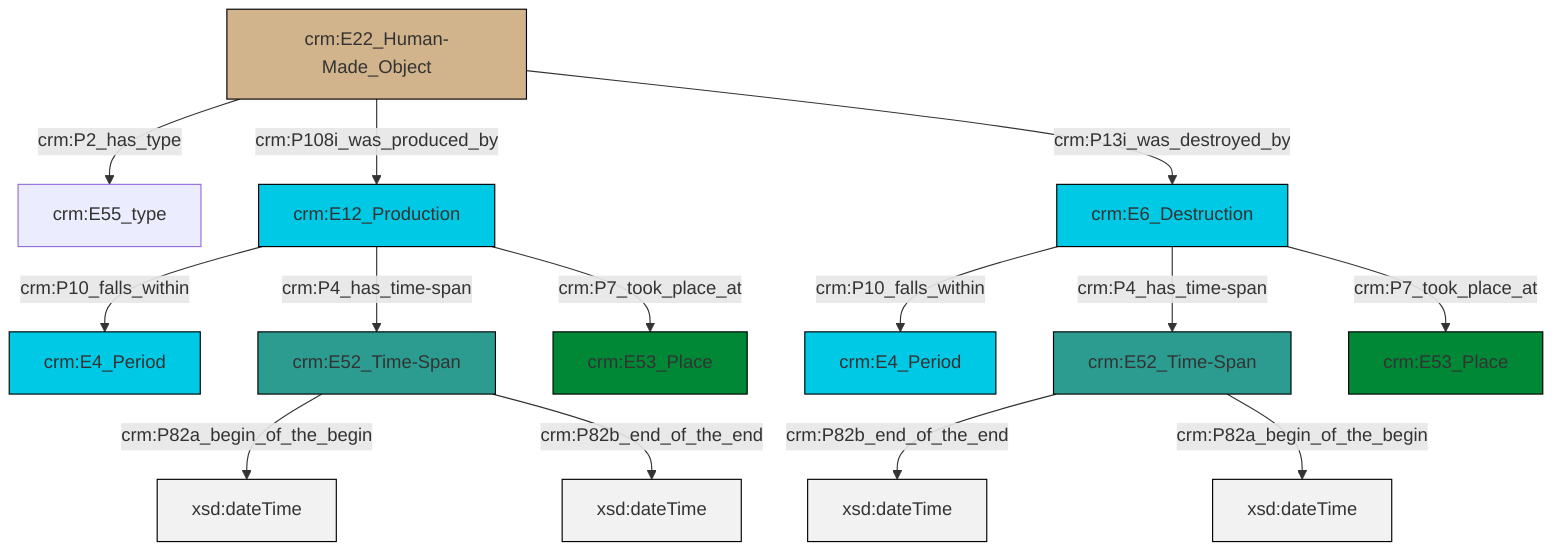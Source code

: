 graph TD
classDef Literal fill:#f2f2f2,stroke:#000000;
classDef CRM_Entity fill:#FFFFFF,stroke:#000000;
classDef Temporal_Entity fill:#00C9E6, stroke:#000000;
classDef Type fill:#E18312, stroke:#000000;
classDef Time-Span fill:#2C9C91, stroke:#000000;
classDef Appellation fill:#FFEB7F, stroke:#000000;
classDef Place fill:#008836, stroke:#000000;
classDef Persistent_Item fill:#B266B2, stroke:#000000;
classDef Conceptual_Object fill:#FFD700, stroke:#000000;
classDef Physical_Thing fill:#D2B48C, stroke:#000000;
classDef Actor fill:#f58aad, stroke:#000000;
classDef PC_Classes fill:#4ce600, stroke:#000000;
classDef Multi fill:#cccccc,stroke:#000000;

0["crm:E12_Production"]:::Temporal_Entity -->|crm:P10_falls_within| 1["crm:E4_Period"]:::Temporal_Entity
7["crm:E52_Time-Span"]:::Time-Span -->|crm:P82b_end_of_the_end| 8[xsd:dateTime]:::Literal
4["crm:E22_Human-Made_Object"]:::Physical_Thing -->|crm:P2_has_type| 9["crm:E55_type"]:::Default
11["crm:E6_Destruction"]:::Temporal_Entity -->|crm:P10_falls_within| 12["crm:E4_Period"]:::Temporal_Entity
11["crm:E6_Destruction"]:::Temporal_Entity -->|crm:P4_has_time-span| 7["crm:E52_Time-Span"]:::Time-Span
11["crm:E6_Destruction"]:::Temporal_Entity -->|crm:P7_took_place_at| 15["crm:E53_Place"]:::Place
2["crm:E52_Time-Span"]:::Time-Span -->|crm:P82a_begin_of_the_begin| 17[xsd:dateTime]:::Literal
2["crm:E52_Time-Span"]:::Time-Span -->|crm:P82b_end_of_the_end| 19[xsd:dateTime]:::Literal
0["crm:E12_Production"]:::Temporal_Entity -->|crm:P4_has_time-span| 2["crm:E52_Time-Span"]:::Time-Span
0["crm:E12_Production"]:::Temporal_Entity -->|crm:P7_took_place_at| 13["crm:E53_Place"]:::Place
4["crm:E22_Human-Made_Object"]:::Physical_Thing -->|crm:P108i_was_produced_by| 0["crm:E12_Production"]:::Temporal_Entity
7["crm:E52_Time-Span"]:::Time-Span -->|crm:P82a_begin_of_the_begin| 22[xsd:dateTime]:::Literal
4["crm:E22_Human-Made_Object"]:::Physical_Thing -->|crm:P13i_was_destroyed_by| 11["crm:E6_Destruction"]:::Temporal_Entity